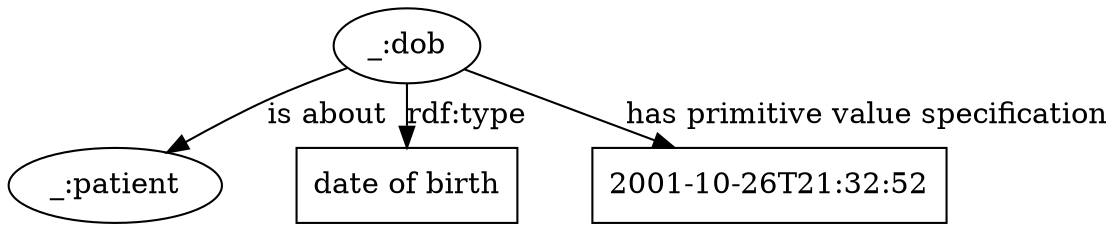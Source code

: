 digraph g {
patient [style=rounded, label="_:patient"]
dob [style=rounded, label="_:dob"]
dob_class [shape=box, label="date of birth"]
dob_value [shape=rounded, label="2001-10-26T21:32:52"]
graph [splines=true, nodesep=.5, ranksep=0, overlap=false];
dob -> patient [label="is about"]
dob -> dob_class [label="rdf:type"]
dob -> dob_value [label="has primitive value specification"]
}
